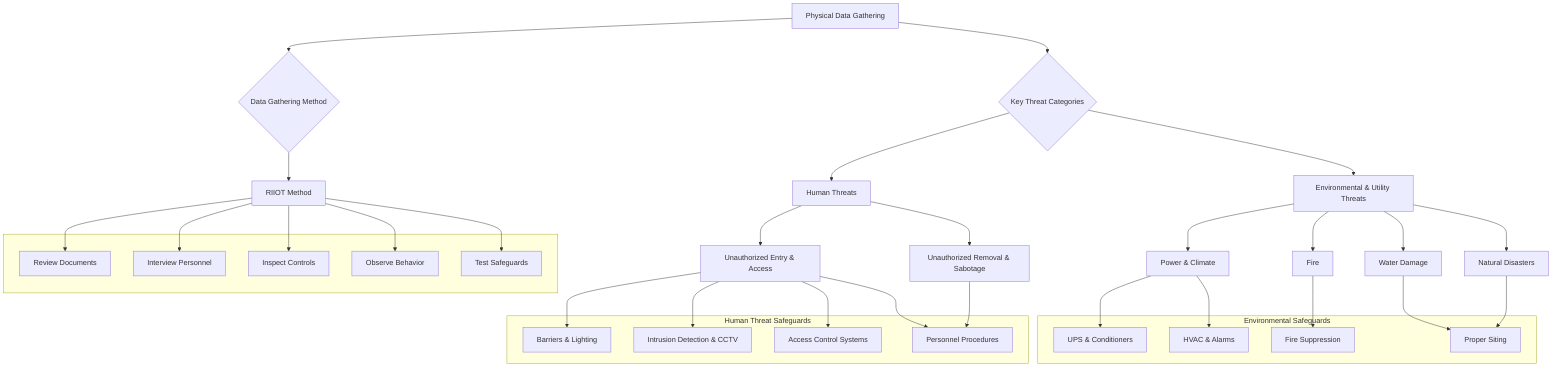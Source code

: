 graph TD
    A[Physical Data Gathering] --> B{Key Threat Categories};
    A --> C{Data Gathering Method};

    B --> D[Environmental & Utility Threats];
    B --> E[Human Threats];

    D --> D1[Power & Climate];
    D --> D2[Fire];
    D --> D3[Water Damage];
    D --> D4[Natural Disasters];
    
    subgraph Safeguards_Env [Environmental Safeguards]
        direction LR
        S1[UPS & Conditioners]
        S2[HVAC & Alarms]
        S3[Fire Suppression]
        S4[Proper Siting]
    end

    D1 --> S1 & S2;
    D2 --> S3;
    D3 & D4 --> S4;

    E --> E1[Unauthorized Entry & Access];
    E --> E2[Unauthorized Removal & Sabotage];
    
    subgraph Safeguards_Human [Human Threat Safeguards]
        direction LR
        SH1[Barriers & Lighting]
        SH2[Intrusion Detection & CCTV]
        SH3[Access Control Systems]
        SH4[Personnel Procedures]
    end

    E1 --> SH1 & SH2 & SH3;
    E1 & E2 --> SH4;

    C --> R[RIIOT Method];
    subgraph RIIOT [ ]
        direction LR
        R1[Review Documents]
        R2[Interview Personnel]
        R3[Inspect Controls]
        R4[Observe Behavior]
        R5[Test Safeguards]
    end
    R --> R1 & R2 & R3 & R4 & R5;
